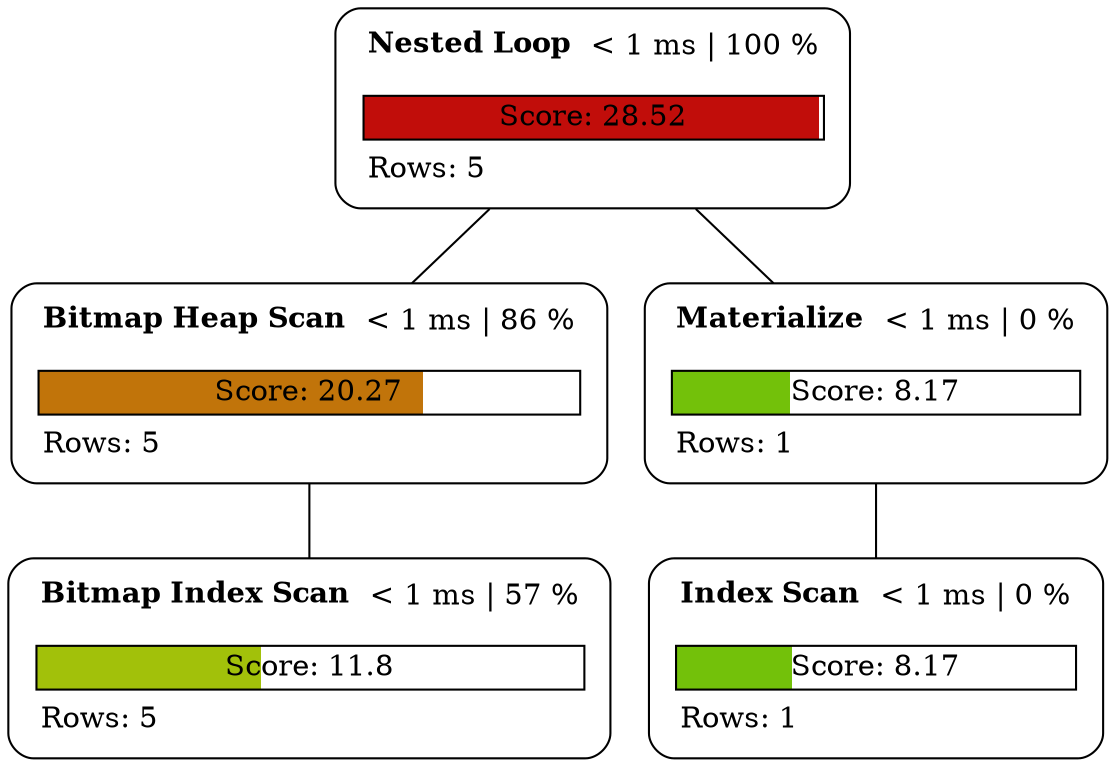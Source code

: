graph explain {
    node0[label=<<table border="0" cellborder="0" cellspacing="5"><tr><td align="left"><b>Nested Loop</b></td><td>&lt; 1 ms | 100 %</td></tr><tr><td colspan="2" align="left"></td></tr><tr><td colspan="2" border="1" bgcolor="#c10d0a;0.99:white">Score: 28.52</td></tr><tr><td colspan="2" align="left">Rows: 5</td></tr></table>>][style="rounded"][shape="box"];
    node1[label=<<table border="0" cellborder="0" cellspacing="5"><tr><td align="left"><b>Bitmap Heap Scan</b></td><td>&lt; 1 ms | 86 %</td></tr><tr><td colspan="2" align="left"></td></tr><tr><td colspan="2" border="1" bgcolor="#c1740a;0.71:white">Score: 20.27</td></tr><tr><td colspan="2" align="left">Rows: 5</td></tr></table>>][style="rounded"][shape="box"];
    node2[label=<<table border="0" cellborder="0" cellspacing="5"><tr><td align="left"><b>Bitmap Index Scan</b></td><td>&lt; 1 ms | 57 %</td></tr><tr><td colspan="2" align="left"></td></tr><tr><td colspan="2" border="1" bgcolor="#a2c10a;0.41:white">Score: 11.8</td></tr><tr><td colspan="2" align="left">Rows: 5</td></tr></table>>][style="rounded"][shape="box"];
    node3[label=<<table border="0" cellborder="0" cellspacing="5"><tr><td align="left"><b>Materialize</b></td><td>&lt; 1 ms | 0 %</td></tr><tr><td colspan="2" align="left"></td></tr><tr><td colspan="2" border="1" bgcolor="#73c10a;0.29:white">Score: 8.17</td></tr><tr><td colspan="2" align="left">Rows: 1</td></tr></table>>][style="rounded"][shape="box"];
    node4[label=<<table border="0" cellborder="0" cellspacing="5"><tr><td align="left"><b>Index Scan</b></td><td>&lt; 1 ms | 0 %</td></tr><tr><td colspan="2" align="left"></td></tr><tr><td colspan="2" border="1" bgcolor="#73c10a;0.29:white">Score: 8.17</td></tr><tr><td colspan="2" align="left">Rows: 1</td></tr></table>>][style="rounded"][shape="box"];
    node0 -- node1[label=""];
    node1 -- node2[label=""];
    node0 -- node3[label=""];
    node3 -- node4[label=""];
}
